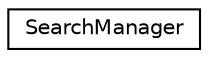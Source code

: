 digraph G
{
  edge [fontname="Helvetica",fontsize="10",labelfontname="Helvetica",labelfontsize="10"];
  node [fontname="Helvetica",fontsize="10",shape=record];
  rankdir=LR;
  Node1 [label="SearchManager",height=0.2,width=0.4,color="black", fillcolor="white", style="filled",URL="$interface_search_manager.html",tooltip="The class is responsible for performing search with advances settings."];
}
